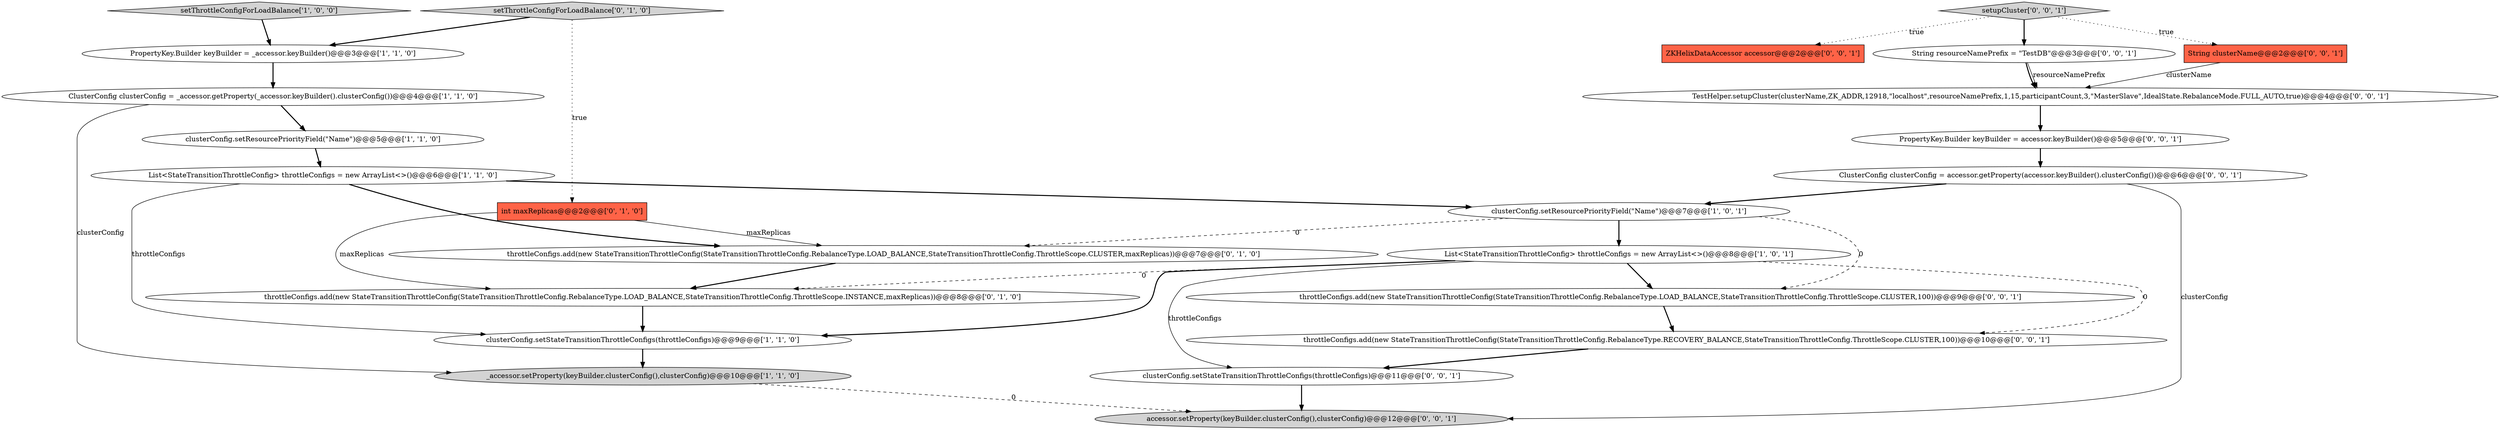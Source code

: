 digraph {
6 [style = filled, label = "setThrottleConfigForLoadBalance['1', '0', '0']", fillcolor = lightgray, shape = diamond image = "AAA0AAABBB1BBB"];
12 [style = filled, label = "throttleConfigs.add(new StateTransitionThrottleConfig(StateTransitionThrottleConfig.RebalanceType.LOAD_BALANCE,StateTransitionThrottleConfig.ThrottleScope.CLUSTER,maxReplicas))@@@7@@@['0', '1', '0']", fillcolor = white, shape = ellipse image = "AAA1AAABBB2BBB"];
9 [style = filled, label = "int maxReplicas@@@2@@@['0', '1', '0']", fillcolor = tomato, shape = box image = "AAA1AAABBB2BBB"];
11 [style = filled, label = "setThrottleConfigForLoadBalance['0', '1', '0']", fillcolor = lightgray, shape = diamond image = "AAA0AAABBB2BBB"];
19 [style = filled, label = "throttleConfigs.add(new StateTransitionThrottleConfig(StateTransitionThrottleConfig.RebalanceType.RECOVERY_BALANCE,StateTransitionThrottleConfig.ThrottleScope.CLUSTER,100))@@@10@@@['0', '0', '1']", fillcolor = white, shape = ellipse image = "AAA0AAABBB3BBB"];
16 [style = filled, label = "throttleConfigs.add(new StateTransitionThrottleConfig(StateTransitionThrottleConfig.RebalanceType.LOAD_BALANCE,StateTransitionThrottleConfig.ThrottleScope.CLUSTER,100))@@@9@@@['0', '0', '1']", fillcolor = white, shape = ellipse image = "AAA0AAABBB3BBB"];
21 [style = filled, label = "TestHelper.setupCluster(clusterName,ZK_ADDR,12918,\"localhost\",resourceNamePrefix,1,15,participantCount,3,\"MasterSlave\",IdealState.RebalanceMode.FULL_AUTO,true)@@@4@@@['0', '0', '1']", fillcolor = white, shape = ellipse image = "AAA0AAABBB3BBB"];
13 [style = filled, label = "String clusterName@@@2@@@['0', '0', '1']", fillcolor = tomato, shape = box image = "AAA0AAABBB3BBB"];
2 [style = filled, label = "clusterConfig.setStateTransitionThrottleConfigs(throttleConfigs)@@@9@@@['1', '1', '0']", fillcolor = white, shape = ellipse image = "AAA0AAABBB1BBB"];
3 [style = filled, label = "clusterConfig.setResourcePriorityField(\"Name\")@@@5@@@['1', '1', '0']", fillcolor = white, shape = ellipse image = "AAA0AAABBB1BBB"];
4 [style = filled, label = "clusterConfig.setResourcePriorityField(\"Name\")@@@7@@@['1', '0', '1']", fillcolor = white, shape = ellipse image = "AAA0AAABBB1BBB"];
18 [style = filled, label = "ClusterConfig clusterConfig = accessor.getProperty(accessor.keyBuilder().clusterConfig())@@@6@@@['0', '0', '1']", fillcolor = white, shape = ellipse image = "AAA0AAABBB3BBB"];
22 [style = filled, label = "clusterConfig.setStateTransitionThrottleConfigs(throttleConfigs)@@@11@@@['0', '0', '1']", fillcolor = white, shape = ellipse image = "AAA0AAABBB3BBB"];
5 [style = filled, label = "List<StateTransitionThrottleConfig> throttleConfigs = new ArrayList<>()@@@8@@@['1', '0', '1']", fillcolor = white, shape = ellipse image = "AAA0AAABBB1BBB"];
7 [style = filled, label = "ClusterConfig clusterConfig = _accessor.getProperty(_accessor.keyBuilder().clusterConfig())@@@4@@@['1', '1', '0']", fillcolor = white, shape = ellipse image = "AAA0AAABBB1BBB"];
23 [style = filled, label = "setupCluster['0', '0', '1']", fillcolor = lightgray, shape = diamond image = "AAA0AAABBB3BBB"];
0 [style = filled, label = "List<StateTransitionThrottleConfig> throttleConfigs = new ArrayList<>()@@@6@@@['1', '1', '0']", fillcolor = white, shape = ellipse image = "AAA0AAABBB1BBB"];
8 [style = filled, label = "_accessor.setProperty(keyBuilder.clusterConfig(),clusterConfig)@@@10@@@['1', '1', '0']", fillcolor = lightgray, shape = ellipse image = "AAA0AAABBB1BBB"];
14 [style = filled, label = "ZKHelixDataAccessor accessor@@@2@@@['0', '0', '1']", fillcolor = tomato, shape = box image = "AAA0AAABBB3BBB"];
20 [style = filled, label = "accessor.setProperty(keyBuilder.clusterConfig(),clusterConfig)@@@12@@@['0', '0', '1']", fillcolor = lightgray, shape = ellipse image = "AAA0AAABBB3BBB"];
15 [style = filled, label = "PropertyKey.Builder keyBuilder = accessor.keyBuilder()@@@5@@@['0', '0', '1']", fillcolor = white, shape = ellipse image = "AAA0AAABBB3BBB"];
17 [style = filled, label = "String resourceNamePrefix = \"TestDB\"@@@3@@@['0', '0', '1']", fillcolor = white, shape = ellipse image = "AAA0AAABBB3BBB"];
1 [style = filled, label = "PropertyKey.Builder keyBuilder = _accessor.keyBuilder()@@@3@@@['1', '1', '0']", fillcolor = white, shape = ellipse image = "AAA0AAABBB1BBB"];
10 [style = filled, label = "throttleConfigs.add(new StateTransitionThrottleConfig(StateTransitionThrottleConfig.RebalanceType.LOAD_BALANCE,StateTransitionThrottleConfig.ThrottleScope.INSTANCE,maxReplicas))@@@8@@@['0', '1', '0']", fillcolor = white, shape = ellipse image = "AAA1AAABBB2BBB"];
5->2 [style = bold, label=""];
17->21 [style = solid, label="resourceNamePrefix"];
11->9 [style = dotted, label="true"];
5->22 [style = solid, label="throttleConfigs"];
0->4 [style = bold, label=""];
10->2 [style = bold, label=""];
4->12 [style = dashed, label="0"];
21->15 [style = bold, label=""];
17->21 [style = bold, label=""];
15->18 [style = bold, label=""];
7->8 [style = solid, label="clusterConfig"];
13->21 [style = solid, label="clusterName"];
16->19 [style = bold, label=""];
4->5 [style = bold, label=""];
0->2 [style = solid, label="throttleConfigs"];
4->16 [style = dashed, label="0"];
9->10 [style = solid, label="maxReplicas"];
19->22 [style = bold, label=""];
23->14 [style = dotted, label="true"];
11->1 [style = bold, label=""];
9->12 [style = solid, label="maxReplicas"];
22->20 [style = bold, label=""];
5->19 [style = dashed, label="0"];
2->8 [style = bold, label=""];
8->20 [style = dashed, label="0"];
7->3 [style = bold, label=""];
12->10 [style = bold, label=""];
0->12 [style = bold, label=""];
23->13 [style = dotted, label="true"];
3->0 [style = bold, label=""];
18->20 [style = solid, label="clusterConfig"];
5->10 [style = dashed, label="0"];
1->7 [style = bold, label=""];
23->17 [style = bold, label=""];
6->1 [style = bold, label=""];
5->16 [style = bold, label=""];
18->4 [style = bold, label=""];
}
